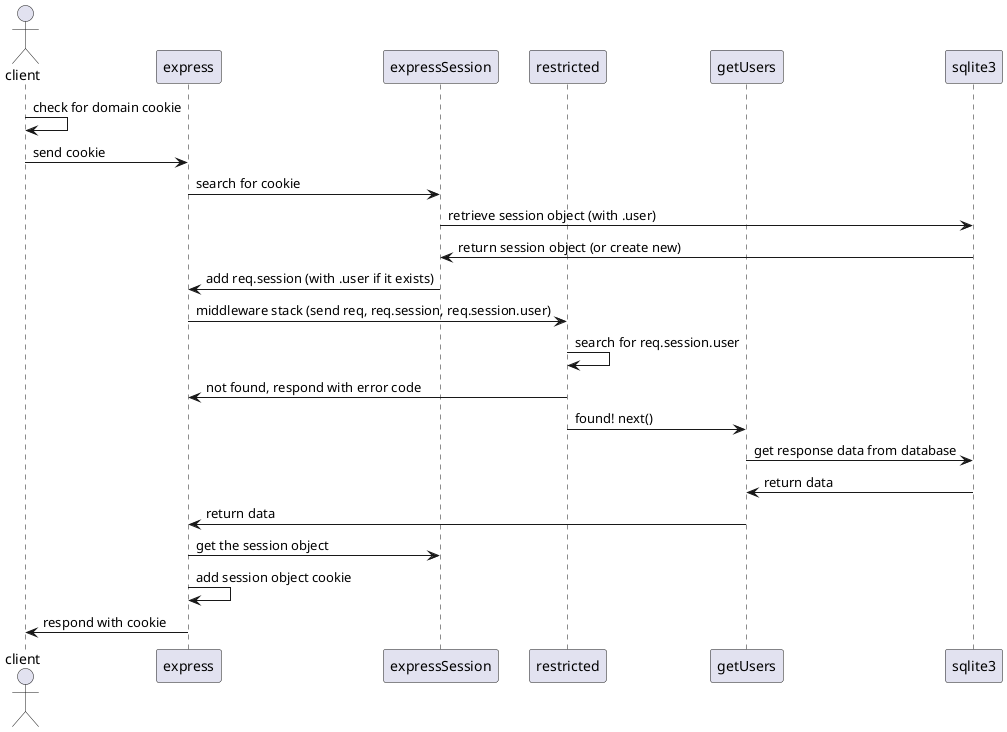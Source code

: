@startuml express-session-flow
actor client
participant express
participant expressSession
participant restricted
participant getUsers
participant sqlite3
client -> client : check for domain cookie
client -> express : send cookie
express -> expressSession : search for cookie
expressSession -> sqlite3 : retrieve session object (with .user)
sqlite3 -> expressSession : return session object (or create new)
expressSession -> express : add req.session (with .user if it exists)
express -> restricted : middleware stack (send req, req.session, req.session.user)
restricted -> restricted : search for req.session.user
restricted -> express : not found, respond with error code
restricted -> getUsers : found! next()
getUsers -> sqlite3 : get response data from database
sqlite3 -> getUsers : return data
getUsers -> express : return data
express -> expressSession : get the session object
express -> express : add session object cookie
express -> client : respond with cookie
@enduml